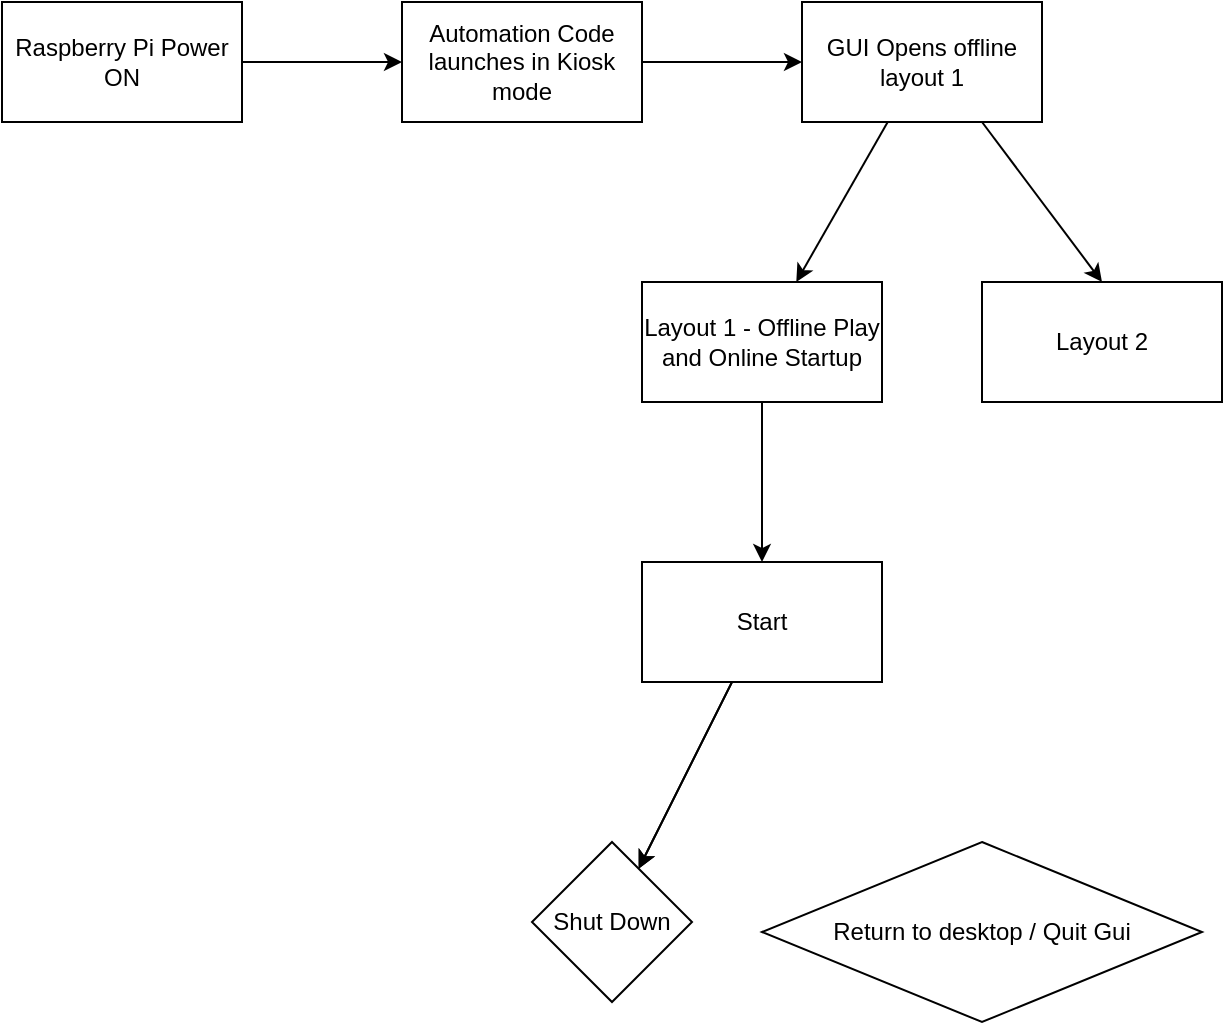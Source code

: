 <mxfile>
    <diagram id="VrkzJVak8nmIPW7uS7e2" name="Page-1">
        <mxGraphModel dx="874" dy="510" grid="1" gridSize="10" guides="1" tooltips="1" connect="1" arrows="1" fold="1" page="1" pageScale="1" pageWidth="850" pageHeight="1100" math="0" shadow="0">
            <root>
                <mxCell id="0"/>
                <mxCell id="1" parent="0"/>
                <mxCell id="5" style="edgeStyle=none;html=1;exitX=1;exitY=0.5;exitDx=0;exitDy=0;entryX=0;entryY=0.5;entryDx=0;entryDy=0;" edge="1" parent="1" source="2" target="4">
                    <mxGeometry relative="1" as="geometry"/>
                </mxCell>
                <mxCell id="2" value="Raspberry Pi Power ON" style="whiteSpace=wrap;html=1;" vertex="1" parent="1">
                    <mxGeometry x="80" y="120" width="120" height="60" as="geometry"/>
                </mxCell>
                <mxCell id="4" value="Automation Code launches in Kiosk mode" style="whiteSpace=wrap;html=1;" vertex="1" parent="1">
                    <mxGeometry x="280" y="120" width="120" height="60" as="geometry"/>
                </mxCell>
                <mxCell id="8" style="edgeStyle=none;html=1;exitX=1;exitY=0.5;exitDx=0;exitDy=0;entryX=0;entryY=0.5;entryDx=0;entryDy=0;" edge="1" parent="1" target="9" source="4">
                    <mxGeometry relative="1" as="geometry">
                        <mxPoint x="400" y="150" as="sourcePoint"/>
                    </mxGeometry>
                </mxCell>
                <mxCell id="15" value="" style="edgeStyle=none;html=1;" edge="1" parent="1" source="9" target="14">
                    <mxGeometry relative="1" as="geometry"/>
                </mxCell>
                <mxCell id="17" style="edgeStyle=none;html=1;exitX=0.75;exitY=1;exitDx=0;exitDy=0;entryX=0.5;entryY=0;entryDx=0;entryDy=0;" edge="1" parent="1" source="9" target="16">
                    <mxGeometry relative="1" as="geometry"/>
                </mxCell>
                <mxCell id="9" value="GUI Opens offline layout 1" style="whiteSpace=wrap;html=1;" vertex="1" parent="1">
                    <mxGeometry x="480" y="120" width="120" height="60" as="geometry"/>
                </mxCell>
                <mxCell id="20" value="" style="edgeStyle=none;html=1;" edge="1" parent="1" source="14" target="19">
                    <mxGeometry relative="1" as="geometry"/>
                </mxCell>
                <mxCell id="14" value="Layout 1 - Offline Play and Online Startup" style="whiteSpace=wrap;html=1;" vertex="1" parent="1">
                    <mxGeometry x="400" y="260" width="120" height="60" as="geometry"/>
                </mxCell>
                <mxCell id="16" value="Layout 2" style="whiteSpace=wrap;html=1;" vertex="1" parent="1">
                    <mxGeometry x="570" y="260" width="120" height="60" as="geometry"/>
                </mxCell>
                <mxCell id="22" value="" style="edgeStyle=none;html=1;" edge="1" parent="1" source="19" target="21">
                    <mxGeometry relative="1" as="geometry"/>
                </mxCell>
                <mxCell id="23" value="" style="edgeStyle=none;html=1;" edge="1" parent="1" source="19" target="21">
                    <mxGeometry relative="1" as="geometry"/>
                </mxCell>
                <mxCell id="19" value="Start" style="whiteSpace=wrap;html=1;" vertex="1" parent="1">
                    <mxGeometry x="400" y="400" width="120" height="60" as="geometry"/>
                </mxCell>
                <mxCell id="21" value="Shut Down" style="rhombus;whiteSpace=wrap;html=1;" vertex="1" parent="1">
                    <mxGeometry x="345" y="540" width="80" height="80" as="geometry"/>
                </mxCell>
                <mxCell id="24" value="Return to desktop / Quit Gui" style="rhombus;whiteSpace=wrap;html=1;" vertex="1" parent="1">
                    <mxGeometry x="460" y="540" width="220" height="90" as="geometry"/>
                </mxCell>
            </root>
        </mxGraphModel>
    </diagram>
</mxfile>